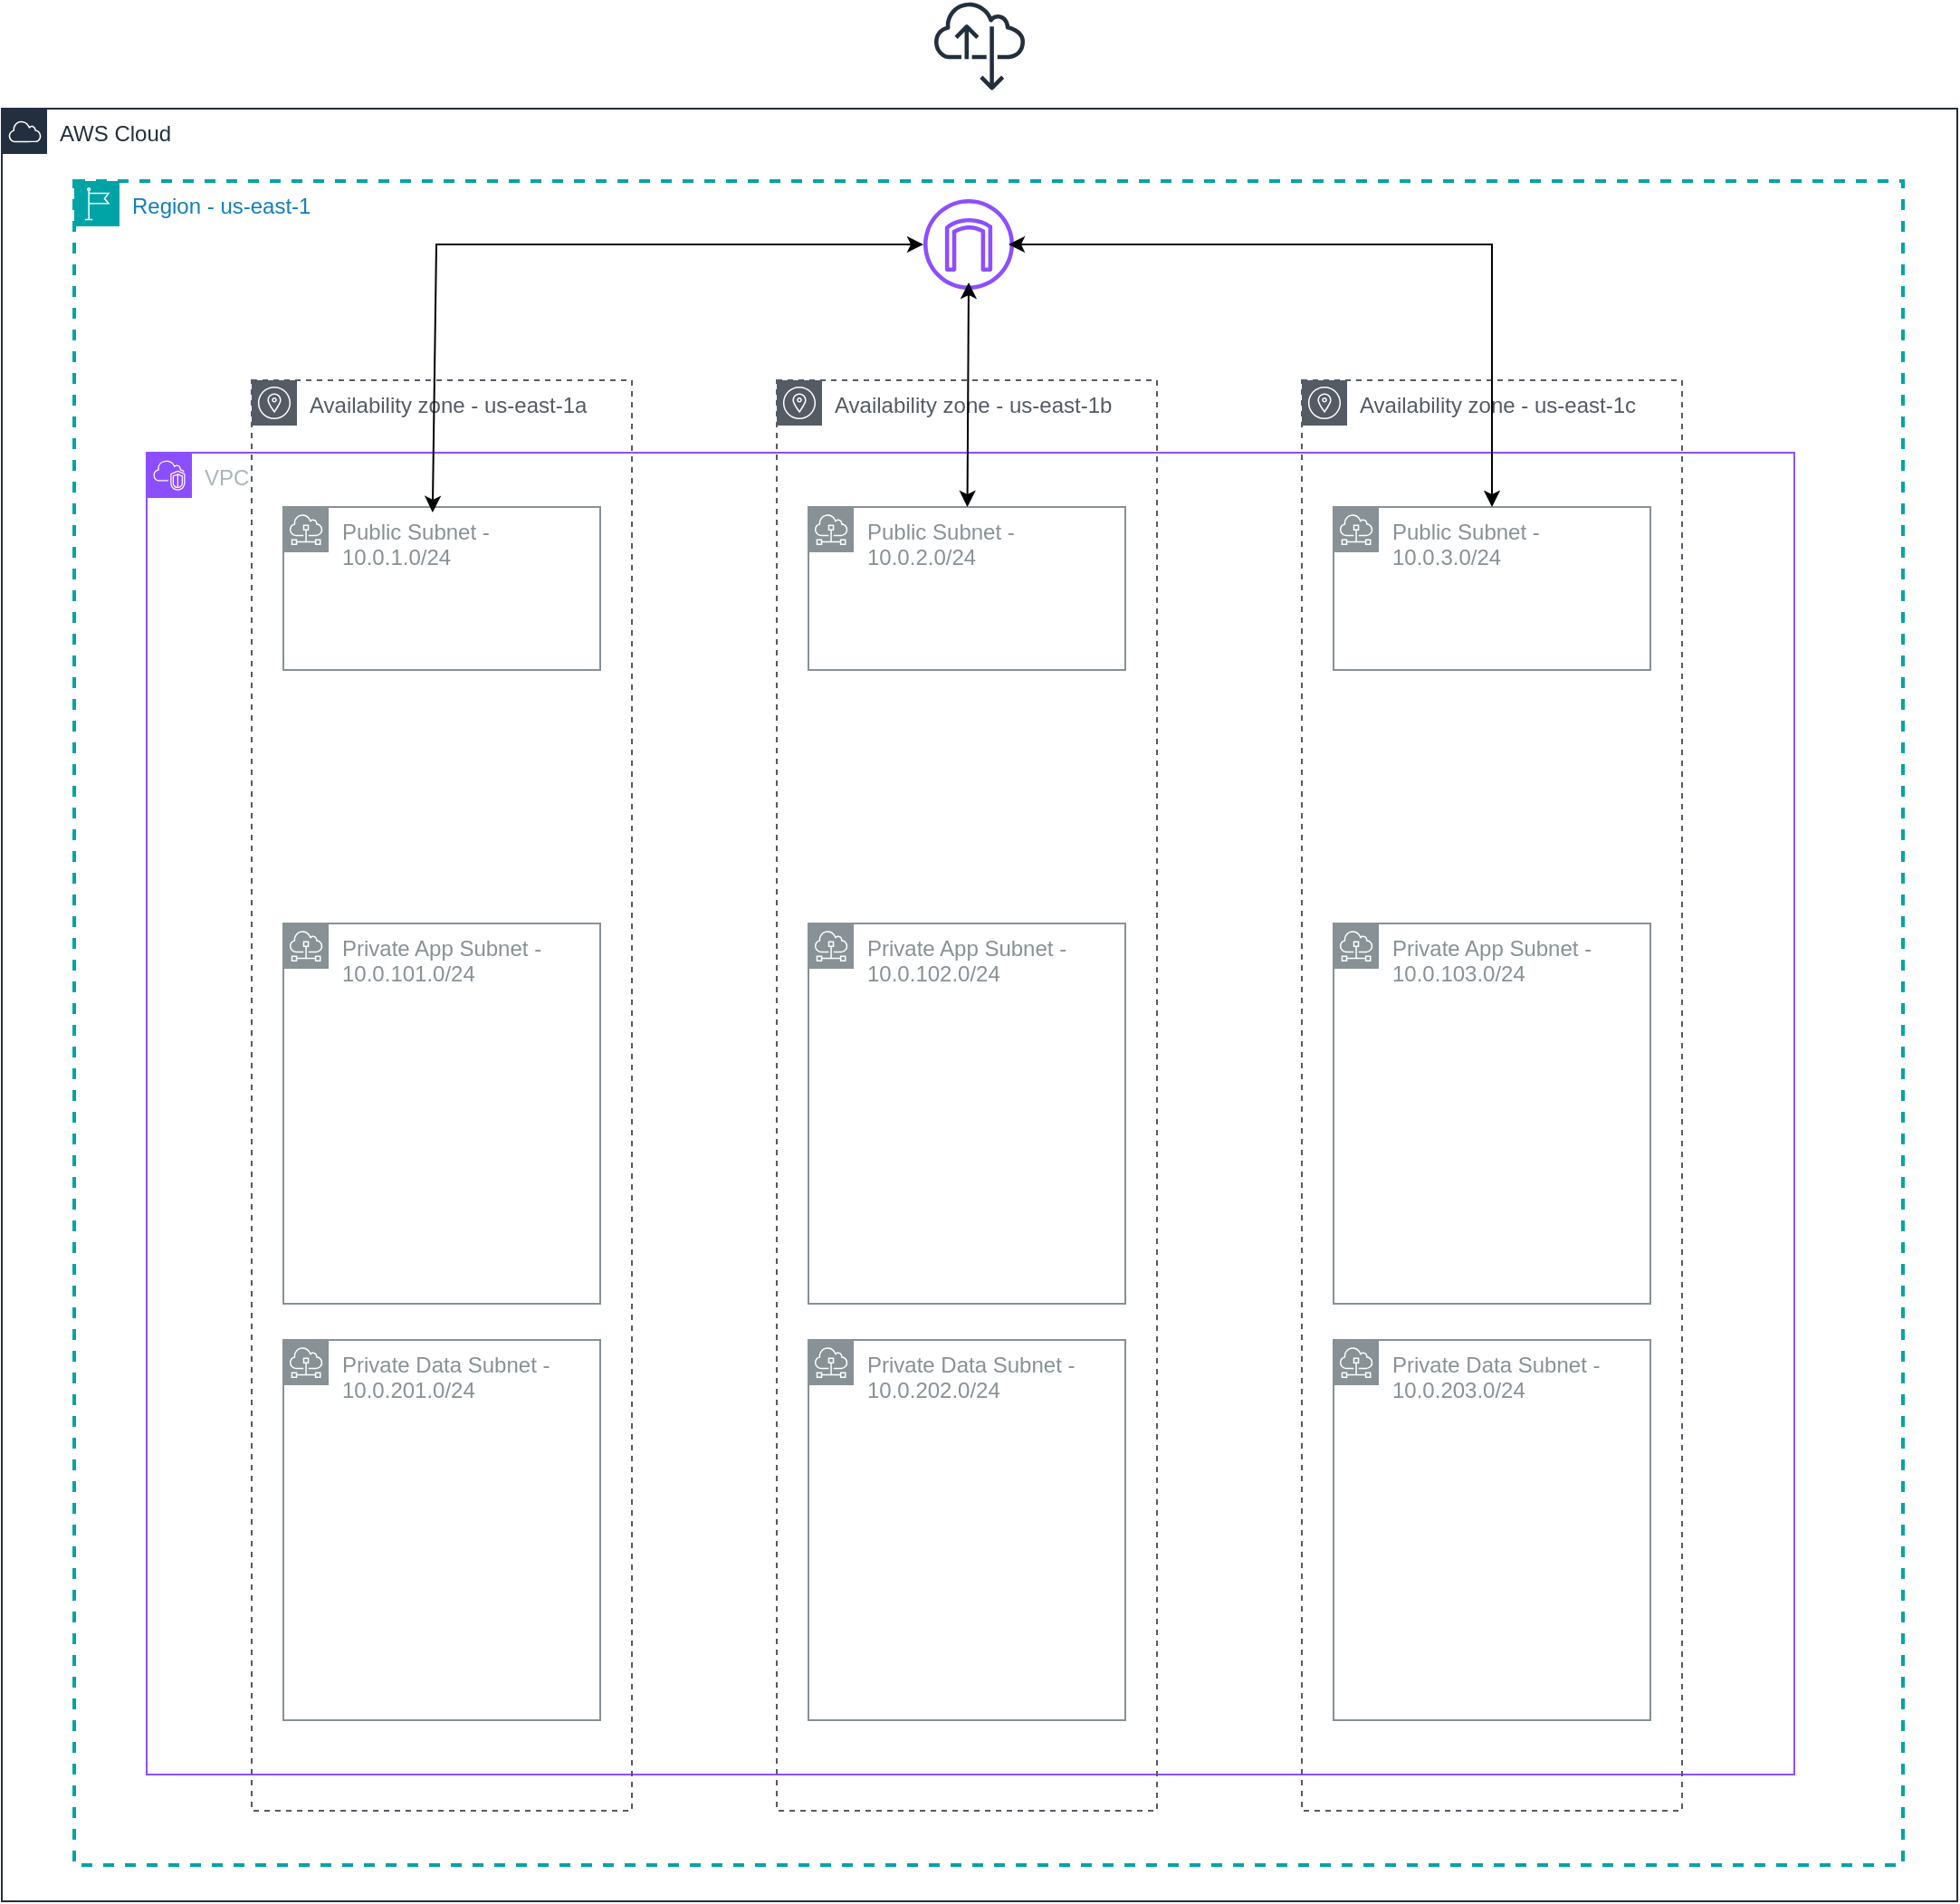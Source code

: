 <mxfile version="27.0.9">
  <diagram name="Page-1" id="MLSepw0E8NCr4NyzuxkX">
    <mxGraphModel dx="1102" dy="999" grid="1" gridSize="10" guides="1" tooltips="1" connect="0" arrows="1" fold="1" page="1" pageScale="1" pageWidth="850" pageHeight="1100" math="0" shadow="0">
      <root>
        <mxCell id="0" />
        <mxCell id="1" parent="0" />
        <mxCell id="BCfVI8hcXuAikH1Ir2L0-1" value="AWS Cloud" style="points=[[0,0],[0.25,0],[0.5,0],[0.75,0],[1,0],[1,0.25],[1,0.5],[1,0.75],[1,1],[0.75,1],[0.5,1],[0.25,1],[0,1],[0,0.75],[0,0.5],[0,0.25]];outlineConnect=0;gradientColor=none;html=1;whiteSpace=wrap;fontSize=12;fontStyle=0;container=1;pointerEvents=0;collapsible=0;recursiveResize=0;shape=mxgraph.aws4.group;grIcon=mxgraph.aws4.group_aws_cloud;strokeColor=#232F3E;fillColor=none;verticalAlign=top;align=left;spacingLeft=30;fontColor=#232F3E;dashed=0;" parent="1" vertex="1">
          <mxGeometry x="130" y="190" width="1080" height="990" as="geometry" />
        </mxCell>
        <mxCell id="BCfVI8hcXuAikH1Ir2L0-2" value="Region - us-east-1" style="points=[[0,0],[0.25,0],[0.5,0],[0.75,0],[1,0],[1,0.25],[1,0.5],[1,0.75],[1,1],[0.75,1],[0.5,1],[0.25,1],[0,1],[0,0.75],[0,0.5],[0,0.25]];outlineConnect=0;gradientColor=none;html=1;whiteSpace=wrap;fontSize=12;fontStyle=0;container=1;pointerEvents=0;collapsible=0;recursiveResize=0;shape=mxgraph.aws4.group;grIcon=mxgraph.aws4.group_region;strokeColor=#00A4A6;fillColor=none;verticalAlign=top;align=left;spacingLeft=30;fontColor=#147EBA;dashed=1;strokeWidth=2;" parent="BCfVI8hcXuAikH1Ir2L0-1" vertex="1">
          <mxGeometry x="40" y="40" width="1010" height="930" as="geometry" />
        </mxCell>
        <mxCell id="BCfVI8hcXuAikH1Ir2L0-3" value="VPC" style="points=[[0,0],[0.25,0],[0.5,0],[0.75,0],[1,0],[1,0.25],[1,0.5],[1,0.75],[1,1],[0.75,1],[0.5,1],[0.25,1],[0,1],[0,0.75],[0,0.5],[0,0.25]];outlineConnect=0;gradientColor=none;html=1;whiteSpace=wrap;fontSize=12;fontStyle=0;container=1;pointerEvents=0;collapsible=0;recursiveResize=0;shape=mxgraph.aws4.group;grIcon=mxgraph.aws4.group_vpc2;strokeColor=#8C4FFF;fillColor=none;verticalAlign=top;align=left;spacingLeft=30;fontColor=#AAB7B8;dashed=0;" parent="BCfVI8hcXuAikH1Ir2L0-2" vertex="1">
          <mxGeometry x="40" y="150" width="910" height="730" as="geometry" />
        </mxCell>
        <mxCell id="BCfVI8hcXuAikH1Ir2L0-4" value="Availability zone - us-east-1a" style="sketch=0;outlineConnect=0;gradientColor=none;html=1;whiteSpace=wrap;fontSize=12;fontStyle=0;shape=mxgraph.aws4.group;grIcon=mxgraph.aws4.group_availability_zone;strokeColor=#545B64;fillColor=none;verticalAlign=top;align=left;spacingLeft=30;fontColor=#545B64;dashed=1;" parent="BCfVI8hcXuAikH1Ir2L0-2" vertex="1">
          <mxGeometry x="98" y="110" width="210" height="790" as="geometry" />
        </mxCell>
        <mxCell id="BCfVI8hcXuAikH1Ir2L0-8" value="Availability zone - us-east-1b" style="sketch=0;outlineConnect=0;gradientColor=none;html=1;whiteSpace=wrap;fontSize=12;fontStyle=0;shape=mxgraph.aws4.group;grIcon=mxgraph.aws4.group_availability_zone;strokeColor=#545B64;fillColor=none;verticalAlign=top;align=left;spacingLeft=30;fontColor=#545B64;dashed=1;" parent="BCfVI8hcXuAikH1Ir2L0-2" vertex="1">
          <mxGeometry x="388" y="110" width="210" height="790" as="geometry" />
        </mxCell>
        <mxCell id="BCfVI8hcXuAikH1Ir2L0-9" value="Availability zone - us-east-1c" style="sketch=0;outlineConnect=0;gradientColor=none;html=1;whiteSpace=wrap;fontSize=12;fontStyle=0;shape=mxgraph.aws4.group;grIcon=mxgraph.aws4.group_availability_zone;strokeColor=#545B64;fillColor=none;verticalAlign=top;align=left;spacingLeft=30;fontColor=#545B64;dashed=1;" parent="BCfVI8hcXuAikH1Ir2L0-2" vertex="1">
          <mxGeometry x="678" y="110" width="210" height="790" as="geometry" />
        </mxCell>
        <mxCell id="BCfVI8hcXuAikH1Ir2L0-10" value="Public Subnet - 10.0.1.0/24" style="sketch=0;outlineConnect=0;gradientColor=none;html=1;whiteSpace=wrap;fontSize=12;fontStyle=0;shape=mxgraph.aws4.group;grIcon=mxgraph.aws4.group_subnet;strokeColor=#879196;fillColor=none;verticalAlign=top;align=left;spacingLeft=30;fontColor=#879196;dashed=0;" parent="BCfVI8hcXuAikH1Ir2L0-2" vertex="1">
          <mxGeometry x="115.5" y="180" width="175" height="90" as="geometry" />
        </mxCell>
        <mxCell id="BCfVI8hcXuAikH1Ir2L0-11" value="Public Subnet - 10.0.2.0/24" style="sketch=0;outlineConnect=0;gradientColor=none;html=1;whiteSpace=wrap;fontSize=12;fontStyle=0;shape=mxgraph.aws4.group;grIcon=mxgraph.aws4.group_subnet;strokeColor=#879196;fillColor=none;verticalAlign=top;align=left;spacingLeft=30;fontColor=#879196;dashed=0;" parent="BCfVI8hcXuAikH1Ir2L0-2" vertex="1">
          <mxGeometry x="405.5" y="180" width="175" height="90" as="geometry" />
        </mxCell>
        <mxCell id="BCfVI8hcXuAikH1Ir2L0-12" value="Public Subnet - 10.0.3.0/24" style="sketch=0;outlineConnect=0;gradientColor=none;html=1;whiteSpace=wrap;fontSize=12;fontStyle=0;shape=mxgraph.aws4.group;grIcon=mxgraph.aws4.group_subnet;strokeColor=#879196;fillColor=none;verticalAlign=top;align=left;spacingLeft=30;fontColor=#879196;dashed=0;" parent="BCfVI8hcXuAikH1Ir2L0-2" vertex="1">
          <mxGeometry x="695.5" y="180" width="175" height="90" as="geometry" />
        </mxCell>
        <mxCell id="BCfVI8hcXuAikH1Ir2L0-13" value="Private App Subnet - 10.0.101.0/24" style="sketch=0;outlineConnect=0;gradientColor=none;html=1;whiteSpace=wrap;fontSize=12;fontStyle=0;shape=mxgraph.aws4.group;grIcon=mxgraph.aws4.group_subnet;strokeColor=#879196;fillColor=none;verticalAlign=top;align=left;spacingLeft=30;fontColor=#879196;dashed=0;" parent="BCfVI8hcXuAikH1Ir2L0-2" vertex="1">
          <mxGeometry x="115.5" y="410" width="175" height="210" as="geometry" />
        </mxCell>
        <mxCell id="BCfVI8hcXuAikH1Ir2L0-14" value="Private App Subnet - 10.0.102.0/24" style="sketch=0;outlineConnect=0;gradientColor=none;html=1;whiteSpace=wrap;fontSize=12;fontStyle=0;shape=mxgraph.aws4.group;grIcon=mxgraph.aws4.group_subnet;strokeColor=#879196;fillColor=none;verticalAlign=top;align=left;spacingLeft=30;fontColor=#879196;dashed=0;" parent="BCfVI8hcXuAikH1Ir2L0-2" vertex="1">
          <mxGeometry x="405.5" y="410" width="175" height="210" as="geometry" />
        </mxCell>
        <mxCell id="BCfVI8hcXuAikH1Ir2L0-15" value="Private App Subnet - 10.0.103.0/24" style="sketch=0;outlineConnect=0;gradientColor=none;html=1;whiteSpace=wrap;fontSize=12;fontStyle=0;shape=mxgraph.aws4.group;grIcon=mxgraph.aws4.group_subnet;strokeColor=#879196;fillColor=none;verticalAlign=top;align=left;spacingLeft=30;fontColor=#879196;dashed=0;" parent="BCfVI8hcXuAikH1Ir2L0-2" vertex="1">
          <mxGeometry x="695.5" y="410" width="175" height="210" as="geometry" />
        </mxCell>
        <mxCell id="BCfVI8hcXuAikH1Ir2L0-16" value="Private Data Subnet - 10.0.201.0/24" style="sketch=0;outlineConnect=0;gradientColor=none;html=1;whiteSpace=wrap;fontSize=12;fontStyle=0;shape=mxgraph.aws4.group;grIcon=mxgraph.aws4.group_subnet;strokeColor=#879196;fillColor=none;verticalAlign=top;align=left;spacingLeft=30;fontColor=#879196;dashed=0;" parent="BCfVI8hcXuAikH1Ir2L0-2" vertex="1">
          <mxGeometry x="115.5" y="640" width="175" height="210" as="geometry" />
        </mxCell>
        <mxCell id="BCfVI8hcXuAikH1Ir2L0-30" value="Private Data Subnet - 10.0.202.0/24" style="sketch=0;outlineConnect=0;gradientColor=none;html=1;whiteSpace=wrap;fontSize=12;fontStyle=0;shape=mxgraph.aws4.group;grIcon=mxgraph.aws4.group_subnet;strokeColor=#879196;fillColor=none;verticalAlign=top;align=left;spacingLeft=30;fontColor=#879196;dashed=0;" parent="BCfVI8hcXuAikH1Ir2L0-2" vertex="1">
          <mxGeometry x="405.5" y="640" width="175" height="210" as="geometry" />
        </mxCell>
        <mxCell id="BCfVI8hcXuAikH1Ir2L0-31" value="Private Data Subnet - 10.0.203.0/24" style="sketch=0;outlineConnect=0;gradientColor=none;html=1;whiteSpace=wrap;fontSize=12;fontStyle=0;shape=mxgraph.aws4.group;grIcon=mxgraph.aws4.group_subnet;strokeColor=#879196;fillColor=none;verticalAlign=top;align=left;spacingLeft=30;fontColor=#879196;dashed=0;" parent="BCfVI8hcXuAikH1Ir2L0-2" vertex="1">
          <mxGeometry x="695.5" y="640" width="175" height="210" as="geometry" />
        </mxCell>
        <mxCell id="BCfVI8hcXuAikH1Ir2L0-32" value="" style="sketch=0;outlineConnect=0;fontColor=#232F3E;gradientColor=none;fillColor=#8C4FFF;strokeColor=none;dashed=0;verticalLabelPosition=bottom;verticalAlign=top;align=center;html=1;fontSize=12;fontStyle=0;aspect=fixed;pointerEvents=1;shape=mxgraph.aws4.internet_gateway;" parent="BCfVI8hcXuAikH1Ir2L0-1" vertex="1">
          <mxGeometry x="509" y="50" width="50" height="50" as="geometry" />
        </mxCell>
        <mxCell id="BCfVI8hcXuAikH1Ir2L0-35" value="" style="endArrow=classic;startArrow=classic;html=1;rounded=0;entryX=0.5;entryY=0.92;entryDx=0;entryDy=0;entryPerimeter=0;" parent="BCfVI8hcXuAikH1Ir2L0-1" source="BCfVI8hcXuAikH1Ir2L0-11" target="BCfVI8hcXuAikH1Ir2L0-32" edge="1">
          <mxGeometry width="50" height="50" relative="1" as="geometry">
            <mxPoint x="500" y="520" as="sourcePoint" />
            <mxPoint x="550" y="470" as="targetPoint" />
          </mxGeometry>
        </mxCell>
        <mxCell id="BCfVI8hcXuAikH1Ir2L0-36" value="" style="endArrow=classic;startArrow=classic;html=1;rounded=0;exitX=0.94;exitY=0.5;exitDx=0;exitDy=0;exitPerimeter=0;" parent="BCfVI8hcXuAikH1Ir2L0-1" source="BCfVI8hcXuAikH1Ir2L0-32" target="BCfVI8hcXuAikH1Ir2L0-12" edge="1">
          <mxGeometry width="50" height="50" relative="1" as="geometry">
            <mxPoint x="638" y="120" as="sourcePoint" />
            <mxPoint x="688" y="70" as="targetPoint" />
            <Array as="points">
              <mxPoint x="823" y="75" />
            </Array>
          </mxGeometry>
        </mxCell>
        <mxCell id="BCfVI8hcXuAikH1Ir2L0-39" value="" style="endArrow=classic;startArrow=classic;html=1;rounded=0;exitX=0.471;exitY=0.033;exitDx=0;exitDy=0;exitPerimeter=0;" parent="BCfVI8hcXuAikH1Ir2L0-1" source="BCfVI8hcXuAikH1Ir2L0-10" target="BCfVI8hcXuAikH1Ir2L0-32" edge="1">
          <mxGeometry width="50" height="50" relative="1" as="geometry">
            <mxPoint x="360" y="120" as="sourcePoint" />
            <mxPoint x="410" y="70" as="targetPoint" />
            <Array as="points">
              <mxPoint x="240" y="75" />
            </Array>
          </mxGeometry>
        </mxCell>
        <mxCell id="BCfVI8hcXuAikH1Ir2L0-41" value="" style="sketch=0;outlineConnect=0;fontColor=#232F3E;gradientColor=none;fillColor=#232F3D;strokeColor=none;dashed=0;verticalLabelPosition=bottom;verticalAlign=top;align=center;html=1;fontSize=12;fontStyle=0;aspect=fixed;pointerEvents=1;shape=mxgraph.aws4.internet_alt22;" parent="1" vertex="1">
          <mxGeometry x="645" y="130" width="50" height="50" as="geometry" />
        </mxCell>
      </root>
    </mxGraphModel>
  </diagram>
</mxfile>
